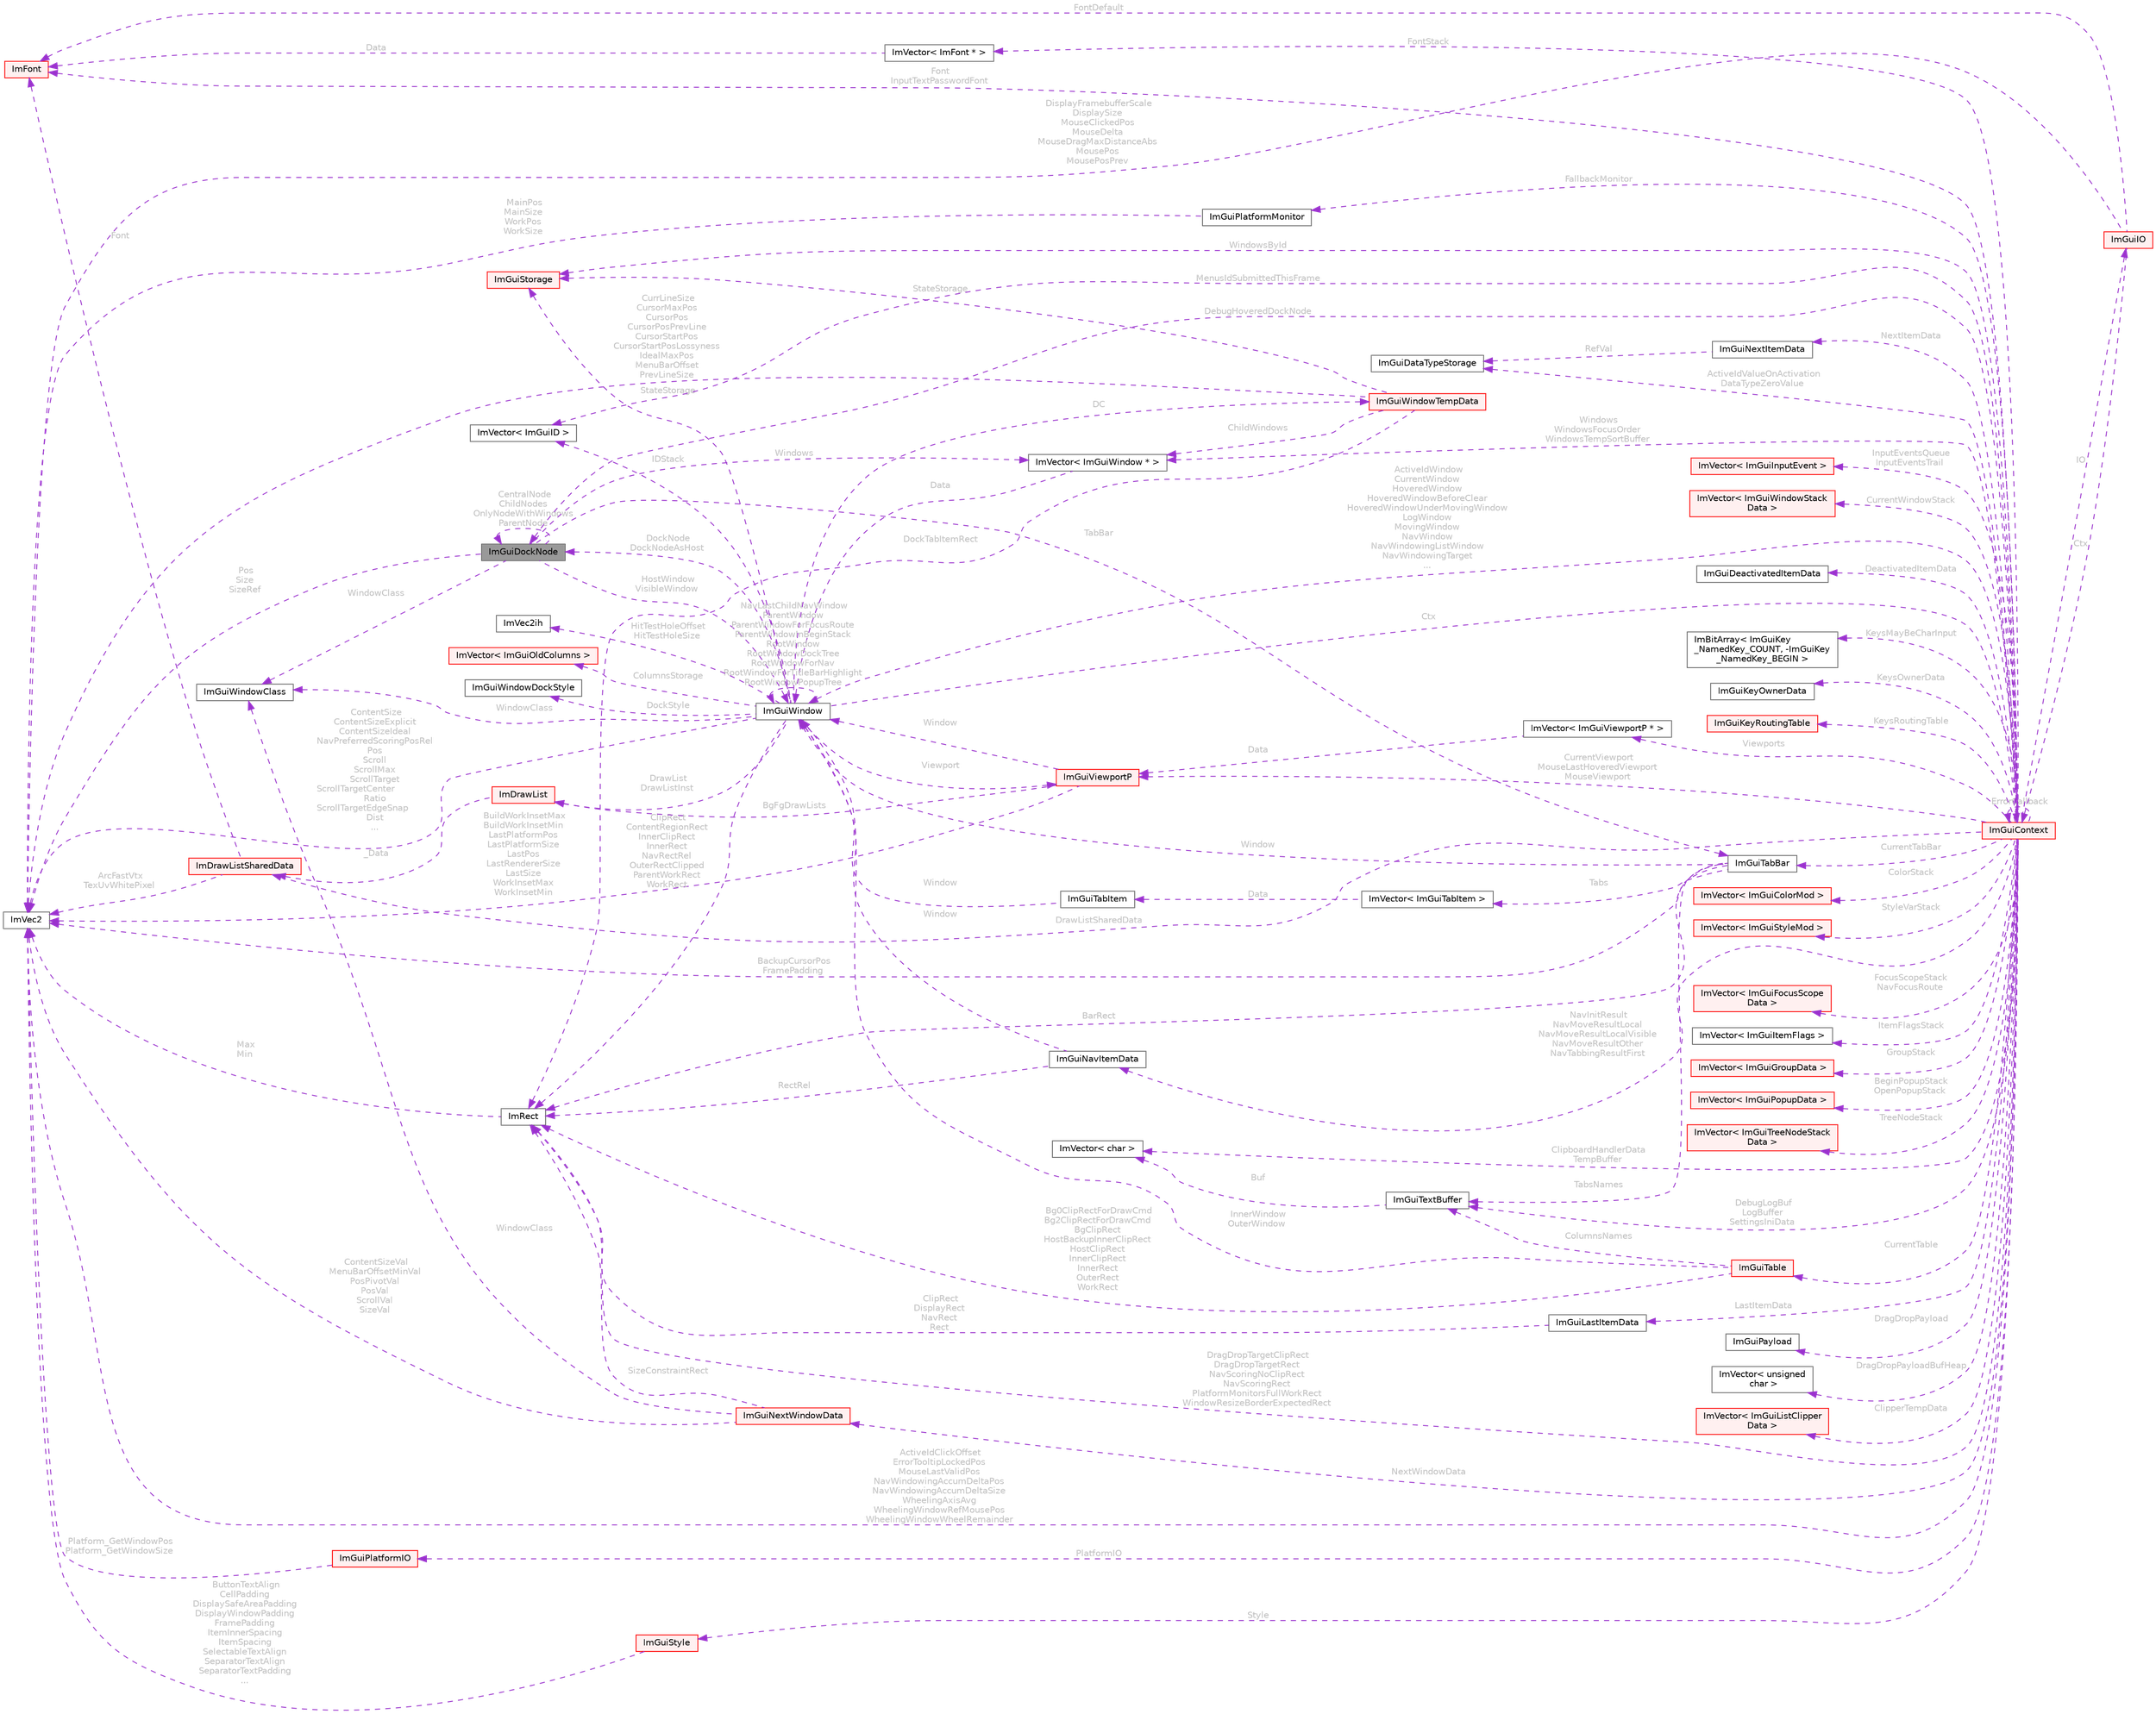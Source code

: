 digraph "ImGuiDockNode"
{
 // LATEX_PDF_SIZE
  bgcolor="transparent";
  edge [fontname=Helvetica,fontsize=10,labelfontname=Helvetica,labelfontsize=10];
  node [fontname=Helvetica,fontsize=10,shape=box,height=0.2,width=0.4];
  rankdir="LR";
  Node1 [id="Node000001",label="ImGuiDockNode",height=0.2,width=0.4,color="gray40", fillcolor="grey60", style="filled", fontcolor="black",tooltip=" "];
  Node1 -> Node1 [id="edge101_Node000001_Node000001",dir="back",color="darkorchid3",style="dashed",tooltip=" ",label=" CentralNode\nChildNodes\nOnlyNodeWithWindows\nParentNode",fontcolor="grey" ];
  Node2 -> Node1 [id="edge102_Node000001_Node000002",dir="back",color="darkorchid3",style="dashed",tooltip=" ",label=" Windows",fontcolor="grey" ];
  Node2 [id="Node000002",label="ImVector\< ImGuiWindow * \>",height=0.2,width=0.4,color="gray40", fillcolor="white", style="filled",URL="$struct_im_vector.html",tooltip=" "];
  Node3 -> Node2 [id="edge103_Node000002_Node000003",dir="back",color="darkorchid3",style="dashed",tooltip=" ",label=" Data",fontcolor="grey" ];
  Node3 [id="Node000003",label="ImGuiWindow",height=0.2,width=0.4,color="gray40", fillcolor="white", style="filled",URL="$struct_im_gui_window.html",tooltip=" "];
  Node4 -> Node3 [id="edge104_Node000003_Node000004",dir="back",color="darkorchid3",style="dashed",tooltip=" ",label=" Ctx",fontcolor="grey" ];
  Node4 [id="Node000004",label="ImGuiContext",height=0.2,width=0.4,color="red", fillcolor="#FFF0F0", style="filled",URL="$struct_im_gui_context.html",tooltip=" "];
  Node5 -> Node4 [id="edge105_Node000004_Node000005",dir="back",color="darkorchid3",style="dashed",tooltip=" ",label=" IO",fontcolor="grey" ];
  Node5 [id="Node000005",label="ImGuiIO",height=0.2,width=0.4,color="red", fillcolor="#FFF0F0", style="filled",URL="$struct_im_gui_i_o.html",tooltip=" "];
  Node6 -> Node5 [id="edge106_Node000005_Node000006",dir="back",color="darkorchid3",style="dashed",tooltip=" ",label=" DisplayFramebufferScale\nDisplaySize\nMouseClickedPos\nMouseDelta\nMouseDragMaxDistanceAbs\nMousePos\nMousePosPrev",fontcolor="grey" ];
  Node6 [id="Node000006",label="ImVec2",height=0.2,width=0.4,color="gray40", fillcolor="white", style="filled",URL="$struct_im_vec2.html",tooltip=" "];
  Node9 -> Node5 [id="edge107_Node000005_Node000009",dir="back",color="darkorchid3",style="dashed",tooltip=" ",label=" FontDefault",fontcolor="grey" ];
  Node9 [id="Node000009",label="ImFont",height=0.2,width=0.4,color="red", fillcolor="#FFF0F0", style="filled",URL="$struct_im_font.html",tooltip=" "];
  Node4 -> Node5 [id="edge108_Node000005_Node000004",dir="back",color="darkorchid3",style="dashed",tooltip=" ",label=" Ctx",fontcolor="grey" ];
  Node22 -> Node4 [id="edge109_Node000004_Node000022",dir="back",color="darkorchid3",style="dashed",tooltip=" ",label=" PlatformIO",fontcolor="grey" ];
  Node22 [id="Node000022",label="ImGuiPlatformIO",height=0.2,width=0.4,color="red", fillcolor="#FFF0F0", style="filled",URL="$struct_im_gui_platform_i_o.html",tooltip=" "];
  Node6 -> Node22 [id="edge110_Node000022_Node000006",dir="back",color="darkorchid3",style="dashed",tooltip=" ",label=" Platform_GetWindowPos\nPlatform_GetWindowSize",fontcolor="grey" ];
  Node44 -> Node4 [id="edge111_Node000004_Node000044",dir="back",color="darkorchid3",style="dashed",tooltip=" ",label=" Style",fontcolor="grey" ];
  Node44 [id="Node000044",label="ImGuiStyle",height=0.2,width=0.4,color="red", fillcolor="#FFF0F0", style="filled",URL="$struct_im_gui_style.html",tooltip=" "];
  Node6 -> Node44 [id="edge112_Node000044_Node000006",dir="back",color="darkorchid3",style="dashed",tooltip=" ",label=" ButtonTextAlign\nCellPadding\nDisplaySafeAreaPadding\nDisplayWindowPadding\nFramePadding\nItemInnerSpacing\nItemSpacing\nSelectableTextAlign\nSeparatorTextAlign\nSeparatorTextPadding\n...",fontcolor="grey" ];
  Node9 -> Node4 [id="edge113_Node000004_Node000009",dir="back",color="darkorchid3",style="dashed",tooltip=" ",label=" Font\nInputTextPasswordFont",fontcolor="grey" ];
  Node35 -> Node4 [id="edge114_Node000004_Node000035",dir="back",color="darkorchid3",style="dashed",tooltip=" ",label=" DrawListSharedData",fontcolor="grey" ];
  Node35 [id="Node000035",label="ImDrawListSharedData",height=0.2,width=0.4,color="red", fillcolor="#FFF0F0", style="filled",URL="$struct_im_draw_list_shared_data.html",tooltip=" "];
  Node6 -> Node35 [id="edge115_Node000035_Node000006",dir="back",color="darkorchid3",style="dashed",tooltip=" ",label=" ArcFastVtx\nTexUvWhitePixel",fontcolor="grey" ];
  Node9 -> Node35 [id="edge116_Node000035_Node000009",dir="back",color="darkorchid3",style="dashed",tooltip=" ",label=" Font",fontcolor="grey" ];
  Node45 -> Node4 [id="edge117_Node000004_Node000045",dir="back",color="darkorchid3",style="dashed",tooltip=" ",label=" InputEventsQueue\nInputEventsTrail",fontcolor="grey" ];
  Node45 [id="Node000045",label="ImVector\< ImGuiInputEvent \>",height=0.2,width=0.4,color="red", fillcolor="#FFF0F0", style="filled",URL="$struct_im_vector.html",tooltip=" "];
  Node2 -> Node4 [id="edge118_Node000004_Node000002",dir="back",color="darkorchid3",style="dashed",tooltip=" ",label=" Windows\nWindowsFocusOrder\nWindowsTempSortBuffer",fontcolor="grey" ];
  Node54 -> Node4 [id="edge119_Node000004_Node000054",dir="back",color="darkorchid3",style="dashed",tooltip=" ",label=" CurrentWindowStack",fontcolor="grey" ];
  Node54 [id="Node000054",label="ImVector\< ImGuiWindowStack\lData \>",height=0.2,width=0.4,color="red", fillcolor="#FFF0F0", style="filled",URL="$struct_im_vector.html",tooltip=" "];
  Node59 -> Node4 [id="edge120_Node000004_Node000059",dir="back",color="darkorchid3",style="dashed",tooltip=" ",label=" WindowsById",fontcolor="grey" ];
  Node59 [id="Node000059",label="ImGuiStorage",height=0.2,width=0.4,color="red", fillcolor="#FFF0F0", style="filled",URL="$struct_im_gui_storage.html",tooltip=" "];
  Node3 -> Node4 [id="edge121_Node000004_Node000003",dir="back",color="darkorchid3",style="dashed",tooltip=" ",label=" ActiveIdWindow\nCurrentWindow\nHoveredWindow\nHoveredWindowBeforeClear\nHoveredWindowUnderMovingWindow\nLogWindow\nMovingWindow\nNavWindow\nNavWindowingListWindow\nNavWindowingTarget\n...",fontcolor="grey" ];
  Node6 -> Node4 [id="edge122_Node000004_Node000006",dir="back",color="darkorchid3",style="dashed",tooltip=" ",label=" ActiveIdClickOffset\nErrorTooltipLockedPos\nMouseLastValidPos\nNavWindowingAccumDeltaPos\nNavWindowingAccumDeltaSize\nWheelingAxisAvg\nWheelingWindowRefMousePos\nWheelingWindowWheelRemainder",fontcolor="grey" ];
  Node62 -> Node4 [id="edge123_Node000004_Node000062",dir="back",color="darkorchid3",style="dashed",tooltip=" ",label=" DeactivatedItemData",fontcolor="grey" ];
  Node62 [id="Node000062",label="ImGuiDeactivatedItemData",height=0.2,width=0.4,color="gray40", fillcolor="white", style="filled",URL="$struct_im_gui_deactivated_item_data.html",tooltip=" "];
  Node63 -> Node4 [id="edge124_Node000004_Node000063",dir="back",color="darkorchid3",style="dashed",tooltip=" ",label=" ActiveIdValueOnActivation\nDataTypeZeroValue",fontcolor="grey" ];
  Node63 [id="Node000063",label="ImGuiDataTypeStorage",height=0.2,width=0.4,color="gray40", fillcolor="white", style="filled",URL="$struct_im_gui_data_type_storage.html",tooltip=" "];
  Node64 -> Node4 [id="edge125_Node000004_Node000064",dir="back",color="darkorchid3",style="dashed",tooltip=" ",label=" KeysMayBeCharInput",fontcolor="grey" ];
  Node64 [id="Node000064",label="ImBitArray\< ImGuiKey\l_NamedKey_COUNT, -ImGuiKey\l_NamedKey_BEGIN \>",height=0.2,width=0.4,color="gray40", fillcolor="white", style="filled",URL="$struct_im_bit_array.html",tooltip=" "];
  Node65 -> Node4 [id="edge126_Node000004_Node000065",dir="back",color="darkorchid3",style="dashed",tooltip=" ",label=" KeysOwnerData",fontcolor="grey" ];
  Node65 [id="Node000065",label="ImGuiKeyOwnerData",height=0.2,width=0.4,color="gray40", fillcolor="white", style="filled",URL="$struct_im_gui_key_owner_data.html",tooltip=" "];
  Node66 -> Node4 [id="edge127_Node000004_Node000066",dir="back",color="darkorchid3",style="dashed",tooltip=" ",label=" KeysRoutingTable",fontcolor="grey" ];
  Node66 [id="Node000066",label="ImGuiKeyRoutingTable",height=0.2,width=0.4,color="red", fillcolor="#FFF0F0", style="filled",URL="$struct_im_gui_key_routing_table.html",tooltip=" "];
  Node69 -> Node4 [id="edge128_Node000004_Node000069",dir="back",color="darkorchid3",style="dashed",tooltip=" ",label=" NextItemData",fontcolor="grey" ];
  Node69 [id="Node000069",label="ImGuiNextItemData",height=0.2,width=0.4,color="gray40", fillcolor="white", style="filled",URL="$struct_im_gui_next_item_data.html",tooltip=" "];
  Node63 -> Node69 [id="edge129_Node000069_Node000063",dir="back",color="darkorchid3",style="dashed",tooltip=" ",label=" RefVal",fontcolor="grey" ];
  Node56 -> Node4 [id="edge130_Node000004_Node000056",dir="back",color="darkorchid3",style="dashed",tooltip=" ",label=" LastItemData",fontcolor="grey" ];
  Node56 [id="Node000056",label="ImGuiLastItemData",height=0.2,width=0.4,color="gray40", fillcolor="white", style="filled",URL="$struct_im_gui_last_item_data.html",tooltip=" "];
  Node57 -> Node56 [id="edge131_Node000056_Node000057",dir="back",color="darkorchid3",style="dashed",tooltip=" ",label=" ClipRect\nDisplayRect\nNavRect\nRect",fontcolor="grey" ];
  Node57 [id="Node000057",label="ImRect",height=0.2,width=0.4,color="gray40", fillcolor="white", style="filled",URL="$struct_im_rect.html",tooltip=" "];
  Node6 -> Node57 [id="edge132_Node000057_Node000006",dir="back",color="darkorchid3",style="dashed",tooltip=" ",label=" Max\nMin",fontcolor="grey" ];
  Node70 -> Node4 [id="edge133_Node000004_Node000070",dir="back",color="darkorchid3",style="dashed",tooltip=" ",label=" NextWindowData",fontcolor="grey" ];
  Node70 [id="Node000070",label="ImGuiNextWindowData",height=0.2,width=0.4,color="red", fillcolor="#FFF0F0", style="filled",URL="$struct_im_gui_next_window_data.html",tooltip=" "];
  Node6 -> Node70 [id="edge134_Node000070_Node000006",dir="back",color="darkorchid3",style="dashed",tooltip=" ",label=" ContentSizeVal\nMenuBarOffsetMinVal\nPosPivotVal\nPosVal\nScrollVal\nSizeVal",fontcolor="grey" ];
  Node57 -> Node70 [id="edge135_Node000070_Node000057",dir="back",color="darkorchid3",style="dashed",tooltip=" ",label=" SizeConstraintRect",fontcolor="grey" ];
  Node72 -> Node70 [id="edge136_Node000070_Node000072",dir="back",color="darkorchid3",style="dashed",tooltip=" ",label=" WindowClass",fontcolor="grey" ];
  Node72 [id="Node000072",label="ImGuiWindowClass",height=0.2,width=0.4,color="gray40", fillcolor="white", style="filled",URL="$struct_im_gui_window_class.html",tooltip=" "];
  Node73 -> Node4 [id="edge137_Node000004_Node000073",dir="back",color="darkorchid3",style="dashed",tooltip=" ",label=" ColorStack",fontcolor="grey" ];
  Node73 [id="Node000073",label="ImVector\< ImGuiColorMod \>",height=0.2,width=0.4,color="red", fillcolor="#FFF0F0", style="filled",URL="$struct_im_vector.html",tooltip=" "];
  Node75 -> Node4 [id="edge138_Node000004_Node000075",dir="back",color="darkorchid3",style="dashed",tooltip=" ",label=" StyleVarStack",fontcolor="grey" ];
  Node75 [id="Node000075",label="ImVector\< ImGuiStyleMod \>",height=0.2,width=0.4,color="red", fillcolor="#FFF0F0", style="filled",URL="$struct_im_vector.html",tooltip=" "];
  Node8 -> Node4 [id="edge139_Node000004_Node000008",dir="back",color="darkorchid3",style="dashed",tooltip=" ",label=" FontStack",fontcolor="grey" ];
  Node8 [id="Node000008",label="ImVector\< ImFont * \>",height=0.2,width=0.4,color="gray40", fillcolor="white", style="filled",URL="$struct_im_vector.html",tooltip=" "];
  Node9 -> Node8 [id="edge140_Node000008_Node000009",dir="back",color="darkorchid3",style="dashed",tooltip=" ",label=" Data",fontcolor="grey" ];
  Node77 -> Node4 [id="edge141_Node000004_Node000077",dir="back",color="darkorchid3",style="dashed",tooltip=" ",label=" FocusScopeStack\nNavFocusRoute",fontcolor="grey" ];
  Node77 [id="Node000077",label="ImVector\< ImGuiFocusScope\lData \>",height=0.2,width=0.4,color="red", fillcolor="#FFF0F0", style="filled",URL="$struct_im_vector.html",tooltip=" "];
  Node79 -> Node4 [id="edge142_Node000004_Node000079",dir="back",color="darkorchid3",style="dashed",tooltip=" ",label=" ItemFlagsStack",fontcolor="grey" ];
  Node79 [id="Node000079",label="ImVector\< ImGuiItemFlags \>",height=0.2,width=0.4,color="gray40", fillcolor="white", style="filled",URL="$struct_im_vector.html",tooltip=" "];
  Node80 -> Node4 [id="edge143_Node000004_Node000080",dir="back",color="darkorchid3",style="dashed",tooltip=" ",label=" GroupStack",fontcolor="grey" ];
  Node80 [id="Node000080",label="ImVector\< ImGuiGroupData \>",height=0.2,width=0.4,color="red", fillcolor="#FFF0F0", style="filled",URL="$struct_im_vector.html",tooltip=" "];
  Node83 -> Node4 [id="edge144_Node000004_Node000083",dir="back",color="darkorchid3",style="dashed",tooltip=" ",label=" BeginPopupStack\nOpenPopupStack",fontcolor="grey" ];
  Node83 [id="Node000083",label="ImVector\< ImGuiPopupData \>",height=0.2,width=0.4,color="red", fillcolor="#FFF0F0", style="filled",URL="$struct_im_vector.html",tooltip=" "];
  Node85 -> Node4 [id="edge145_Node000004_Node000085",dir="back",color="darkorchid3",style="dashed",tooltip=" ",label=" TreeNodeStack",fontcolor="grey" ];
  Node85 [id="Node000085",label="ImVector\< ImGuiTreeNodeStack\lData \>",height=0.2,width=0.4,color="red", fillcolor="#FFF0F0", style="filled",URL="$struct_im_vector.html",tooltip=" "];
  Node87 -> Node4 [id="edge146_Node000004_Node000087",dir="back",color="darkorchid3",style="dashed",tooltip=" ",label=" Viewports",fontcolor="grey" ];
  Node87 [id="Node000087",label="ImVector\< ImGuiViewportP * \>",height=0.2,width=0.4,color="gray40", fillcolor="white", style="filled",URL="$struct_im_vector.html",tooltip=" "];
  Node88 -> Node87 [id="edge147_Node000087_Node000088",dir="back",color="darkorchid3",style="dashed",tooltip=" ",label=" Data",fontcolor="grey" ];
  Node88 [id="Node000088",label="ImGuiViewportP",height=0.2,width=0.4,color="red", fillcolor="#FFF0F0", style="filled",URL="$struct_im_gui_viewport_p.html",tooltip=" "];
  Node3 -> Node88 [id="edge148_Node000088_Node000003",dir="back",color="darkorchid3",style="dashed",tooltip=" ",label=" Window",fontcolor="grey" ];
  Node6 -> Node88 [id="edge149_Node000088_Node000006",dir="back",color="darkorchid3",style="dashed",tooltip=" ",label=" BuildWorkInsetMax\nBuildWorkInsetMin\nLastPlatformPos\nLastPlatformSize\nLastPos\nLastRendererSize\nLastSize\nWorkInsetMax\nWorkInsetMin",fontcolor="grey" ];
  Node29 -> Node88 [id="edge150_Node000088_Node000029",dir="back",color="darkorchid3",style="dashed",tooltip=" ",label=" BgFgDrawLists",fontcolor="grey" ];
  Node29 [id="Node000029",label="ImDrawList",height=0.2,width=0.4,color="red", fillcolor="#FFF0F0", style="filled",URL="$struct_im_draw_list.html",tooltip=" "];
  Node35 -> Node29 [id="edge151_Node000029_Node000035",dir="back",color="darkorchid3",style="dashed",tooltip=" ",label=" _Data",fontcolor="grey" ];
  Node88 -> Node4 [id="edge152_Node000004_Node000088",dir="back",color="darkorchid3",style="dashed",tooltip=" ",label=" CurrentViewport\nMouseLastHoveredViewport\nMouseViewport",fontcolor="grey" ];
  Node24 -> Node4 [id="edge153_Node000004_Node000024",dir="back",color="darkorchid3",style="dashed",tooltip=" ",label=" FallbackMonitor",fontcolor="grey" ];
  Node24 [id="Node000024",label="ImGuiPlatformMonitor",height=0.2,width=0.4,color="gray40", fillcolor="white", style="filled",URL="$struct_im_gui_platform_monitor.html",tooltip=" "];
  Node6 -> Node24 [id="edge154_Node000024_Node000006",dir="back",color="darkorchid3",style="dashed",tooltip=" ",label=" MainPos\nMainSize\nWorkPos\nWorkSize",fontcolor="grey" ];
  Node57 -> Node4 [id="edge155_Node000004_Node000057",dir="back",color="darkorchid3",style="dashed",tooltip=" ",label=" DragDropTargetClipRect\nDragDropTargetRect\nNavScoringNoClipRect\nNavScoringRect\nPlatformMonitorsFullWorkRect\nWindowResizeBorderExpectedRect",fontcolor="grey" ];
  Node90 -> Node4 [id="edge156_Node000004_Node000090",dir="back",color="darkorchid3",style="dashed",tooltip=" ",label=" NavInitResult\nNavMoveResultLocal\nNavMoveResultLocalVisible\nNavMoveResultOther\nNavTabbingResultFirst",fontcolor="grey" ];
  Node90 [id="Node000090",label="ImGuiNavItemData",height=0.2,width=0.4,color="gray40", fillcolor="white", style="filled",URL="$struct_im_gui_nav_item_data.html",tooltip=" "];
  Node3 -> Node90 [id="edge157_Node000090_Node000003",dir="back",color="darkorchid3",style="dashed",tooltip=" ",label=" Window",fontcolor="grey" ];
  Node57 -> Node90 [id="edge158_Node000090_Node000057",dir="back",color="darkorchid3",style="dashed",tooltip=" ",label=" RectRel",fontcolor="grey" ];
  Node91 -> Node4 [id="edge159_Node000004_Node000091",dir="back",color="darkorchid3",style="dashed",tooltip=" ",label=" DragDropPayload",fontcolor="grey" ];
  Node91 [id="Node000091",label="ImGuiPayload",height=0.2,width=0.4,color="gray40", fillcolor="white", style="filled",URL="$struct_im_gui_payload.html",tooltip=" "];
  Node92 -> Node4 [id="edge160_Node000004_Node000092",dir="back",color="darkorchid3",style="dashed",tooltip=" ",label=" DragDropPayloadBufHeap",fontcolor="grey" ];
  Node92 [id="Node000092",label="ImVector\< unsigned\l char \>",height=0.2,width=0.4,color="gray40", fillcolor="white", style="filled",URL="$struct_im_vector.html",tooltip=" "];
  Node93 -> Node4 [id="edge161_Node000004_Node000093",dir="back",color="darkorchid3",style="dashed",tooltip=" ",label=" ClipperTempData",fontcolor="grey" ];
  Node93 [id="Node000093",label="ImVector\< ImGuiListClipper\lData \>",height=0.2,width=0.4,color="red", fillcolor="#FFF0F0", style="filled",URL="$struct_im_vector.html",tooltip=" "];
  Node98 -> Node4 [id="edge162_Node000004_Node000098",dir="back",color="darkorchid3",style="dashed",tooltip=" ",label=" CurrentTable",fontcolor="grey" ];
  Node98 [id="Node000098",label="ImGuiTable",height=0.2,width=0.4,color="red", fillcolor="#FFF0F0", style="filled",URL="$struct_im_gui_table.html",tooltip=" "];
  Node57 -> Node98 [id="edge163_Node000098_Node000057",dir="back",color="darkorchid3",style="dashed",tooltip=" ",label=" Bg0ClipRectForDrawCmd\nBg2ClipRectForDrawCmd\nBgClipRect\nHostBackupInnerClipRect\nHostClipRect\nInnerClipRect\nInnerRect\nOuterRect\nWorkRect",fontcolor="grey" ];
  Node3 -> Node98 [id="edge164_Node000098_Node000003",dir="back",color="darkorchid3",style="dashed",tooltip=" ",label=" InnerWindow\nOuterWindow",fontcolor="grey" ];
  Node107 -> Node98 [id="edge165_Node000098_Node000107",dir="back",color="darkorchid3",style="dashed",tooltip=" ",label=" ColumnsNames",fontcolor="grey" ];
  Node107 [id="Node000107",label="ImGuiTextBuffer",height=0.2,width=0.4,color="gray40", fillcolor="white", style="filled",URL="$struct_im_gui_text_buffer.html",tooltip=" "];
  Node108 -> Node107 [id="edge166_Node000107_Node000108",dir="back",color="darkorchid3",style="dashed",tooltip=" ",label=" Buf",fontcolor="grey" ];
  Node108 [id="Node000108",label="ImVector\< char \>",height=0.2,width=0.4,color="gray40", fillcolor="white", style="filled",URL="$struct_im_vector.html",tooltip=" "];
  Node117 -> Node4 [id="edge167_Node000004_Node000117",dir="back",color="darkorchid3",style="dashed",tooltip=" ",label=" CurrentTabBar",fontcolor="grey" ];
  Node117 [id="Node000117",label="ImGuiTabBar",height=0.2,width=0.4,color="gray40", fillcolor="white", style="filled",URL="$struct_im_gui_tab_bar.html",tooltip=" "];
  Node3 -> Node117 [id="edge168_Node000117_Node000003",dir="back",color="darkorchid3",style="dashed",tooltip=" ",label=" Window",fontcolor="grey" ];
  Node118 -> Node117 [id="edge169_Node000117_Node000118",dir="back",color="darkorchid3",style="dashed",tooltip=" ",label=" Tabs",fontcolor="grey" ];
  Node118 [id="Node000118",label="ImVector\< ImGuiTabItem \>",height=0.2,width=0.4,color="gray40", fillcolor="white", style="filled",URL="$struct_im_vector.html",tooltip=" "];
  Node119 -> Node118 [id="edge170_Node000118_Node000119",dir="back",color="darkorchid3",style="dashed",tooltip=" ",label=" Data",fontcolor="grey" ];
  Node119 [id="Node000119",label="ImGuiTabItem",height=0.2,width=0.4,color="gray40", fillcolor="white", style="filled",URL="$struct_im_gui_tab_item.html",tooltip=" "];
  Node3 -> Node119 [id="edge171_Node000119_Node000003",dir="back",color="darkorchid3",style="dashed",tooltip=" ",label=" Window",fontcolor="grey" ];
  Node57 -> Node117 [id="edge172_Node000117_Node000057",dir="back",color="darkorchid3",style="dashed",tooltip=" ",label=" BarRect",fontcolor="grey" ];
  Node6 -> Node117 [id="edge173_Node000117_Node000006",dir="back",color="darkorchid3",style="dashed",tooltip=" ",label=" BackupCursorPos\nFramePadding",fontcolor="grey" ];
  Node107 -> Node117 [id="edge174_Node000117_Node000107",dir="back",color="darkorchid3",style="dashed",tooltip=" ",label=" TabsNames",fontcolor="grey" ];
  Node108 -> Node4 [id="edge175_Node000004_Node000108",dir="back",color="darkorchid3",style="dashed",tooltip=" ",label=" ClipboardHandlerData\nTempBuffer",fontcolor="grey" ];
  Node141 -> Node4 [id="edge176_Node000004_Node000141",dir="back",color="darkorchid3",style="dashed",tooltip=" ",label=" MenusIdSubmittedThisFrame",fontcolor="grey" ];
  Node141 [id="Node000141",label="ImVector\< ImGuiID \>",height=0.2,width=0.4,color="gray40", fillcolor="white", style="filled",URL="$struct_im_vector.html",tooltip=" "];
  Node107 -> Node4 [id="edge177_Node000004_Node000107",dir="back",color="darkorchid3",style="dashed",tooltip=" ",label=" DebugLogBuf\nLogBuffer\nSettingsIniData",fontcolor="grey" ];
  Node4 -> Node4 [id="edge178_Node000004_Node000004",dir="back",color="darkorchid3",style="dashed",tooltip=" ",label=" ErrorCallback",fontcolor="grey" ];
  Node1 -> Node4 [id="edge179_Node000004_Node000001",dir="back",color="darkorchid3",style="dashed",tooltip=" ",label=" DebugHoveredDockNode",fontcolor="grey" ];
  Node72 -> Node3 [id="edge180_Node000003_Node000072",dir="back",color="darkorchid3",style="dashed",tooltip=" ",label=" WindowClass",fontcolor="grey" ];
  Node88 -> Node3 [id="edge181_Node000003_Node000088",dir="back",color="darkorchid3",style="dashed",tooltip=" ",label=" Viewport",fontcolor="grey" ];
  Node6 -> Node3 [id="edge182_Node000003_Node000006",dir="back",color="darkorchid3",style="dashed",tooltip=" ",label=" ContentSize\nContentSizeExplicit\nContentSizeIdeal\nNavPreferredScoringPosRel\nPos\nScroll\nScrollMax\nScrollTarget\nScrollTargetCenter\lRatio\nScrollTargetEdgeSnap\lDist\n...",fontcolor="grey" ];
  Node141 -> Node3 [id="edge183_Node000003_Node000141",dir="back",color="darkorchid3",style="dashed",tooltip=" ",label=" IDStack",fontcolor="grey" ];
  Node165 -> Node3 [id="edge184_Node000003_Node000165",dir="back",color="darkorchid3",style="dashed",tooltip=" ",label=" DC",fontcolor="grey" ];
  Node165 [id="Node000165",label="ImGuiWindowTempData",height=0.2,width=0.4,color="red", fillcolor="#FFF0F0", style="filled",URL="$struct_im_gui_window_temp_data.html",tooltip=" "];
  Node6 -> Node165 [id="edge185_Node000165_Node000006",dir="back",color="darkorchid3",style="dashed",tooltip=" ",label=" CurrLineSize\nCursorMaxPos\nCursorPos\nCursorPosPrevLine\nCursorStartPos\nCursorStartPosLossyness\nIdealMaxPos\nMenuBarOffset\nPrevLineSize",fontcolor="grey" ];
  Node2 -> Node165 [id="edge186_Node000165_Node000002",dir="back",color="darkorchid3",style="dashed",tooltip=" ",label=" ChildWindows",fontcolor="grey" ];
  Node59 -> Node165 [id="edge187_Node000165_Node000059",dir="back",color="darkorchid3",style="dashed",tooltip=" ",label=" StateStorage",fontcolor="grey" ];
  Node57 -> Node165 [id="edge188_Node000165_Node000057",dir="back",color="darkorchid3",style="dashed",tooltip=" ",label=" DockTabItemRect",fontcolor="grey" ];
  Node57 -> Node3 [id="edge189_Node000003_Node000057",dir="back",color="darkorchid3",style="dashed",tooltip=" ",label=" ClipRect\nContentRegionRect\nInnerClipRect\nInnerRect\nNavRectRel\nOuterRectClipped\nParentWorkRect\nWorkRect",fontcolor="grey" ];
  Node150 -> Node3 [id="edge190_Node000003_Node000150",dir="back",color="darkorchid3",style="dashed",tooltip=" ",label=" HitTestHoleOffset\nHitTestHoleSize",fontcolor="grey" ];
  Node150 [id="Node000150",label="ImVec2ih",height=0.2,width=0.4,color="gray40", fillcolor="white", style="filled",URL="$struct_im_vec2ih.html",tooltip=" "];
  Node59 -> Node3 [id="edge191_Node000003_Node000059",dir="back",color="darkorchid3",style="dashed",tooltip=" ",label=" StateStorage",fontcolor="grey" ];
  Node170 -> Node3 [id="edge192_Node000003_Node000170",dir="back",color="darkorchid3",style="dashed",tooltip=" ",label=" ColumnsStorage",fontcolor="grey" ];
  Node170 [id="Node000170",label="ImVector\< ImGuiOldColumns \>",height=0.2,width=0.4,color="red", fillcolor="#FFF0F0", style="filled",URL="$struct_im_vector.html",tooltip=" "];
  Node29 -> Node3 [id="edge193_Node000003_Node000029",dir="back",color="darkorchid3",style="dashed",tooltip=" ",label=" DrawList\nDrawListInst",fontcolor="grey" ];
  Node3 -> Node3 [id="edge194_Node000003_Node000003",dir="back",color="darkorchid3",style="dashed",tooltip=" ",label=" NavLastChildNavWindow\nParentWindow\nParentWindowForFocusRoute\nParentWindowInBeginStack\nRootWindow\nRootWindowDockTree\nRootWindowForNav\nRootWindowForTitleBarHighlight\nRootWindowPopupTree",fontcolor="grey" ];
  Node171 -> Node3 [id="edge195_Node000003_Node000171",dir="back",color="darkorchid3",style="dashed",tooltip=" ",label=" DockStyle",fontcolor="grey" ];
  Node171 [id="Node000171",label="ImGuiWindowDockStyle",height=0.2,width=0.4,color="gray40", fillcolor="white", style="filled",URL="$struct_im_gui_window_dock_style.html",tooltip=" "];
  Node1 -> Node3 [id="edge196_Node000003_Node000001",dir="back",color="darkorchid3",style="dashed",tooltip=" ",label=" DockNode\nDockNodeAsHost",fontcolor="grey" ];
  Node117 -> Node1 [id="edge197_Node000001_Node000117",dir="back",color="darkorchid3",style="dashed",tooltip=" ",label=" TabBar",fontcolor="grey" ];
  Node6 -> Node1 [id="edge198_Node000001_Node000006",dir="back",color="darkorchid3",style="dashed",tooltip=" ",label=" Pos\nSize\nSizeRef",fontcolor="grey" ];
  Node72 -> Node1 [id="edge199_Node000001_Node000072",dir="back",color="darkorchid3",style="dashed",tooltip=" ",label=" WindowClass",fontcolor="grey" ];
  Node3 -> Node1 [id="edge200_Node000001_Node000003",dir="back",color="darkorchid3",style="dashed",tooltip=" ",label=" HostWindow\nVisibleWindow",fontcolor="grey" ];
}

